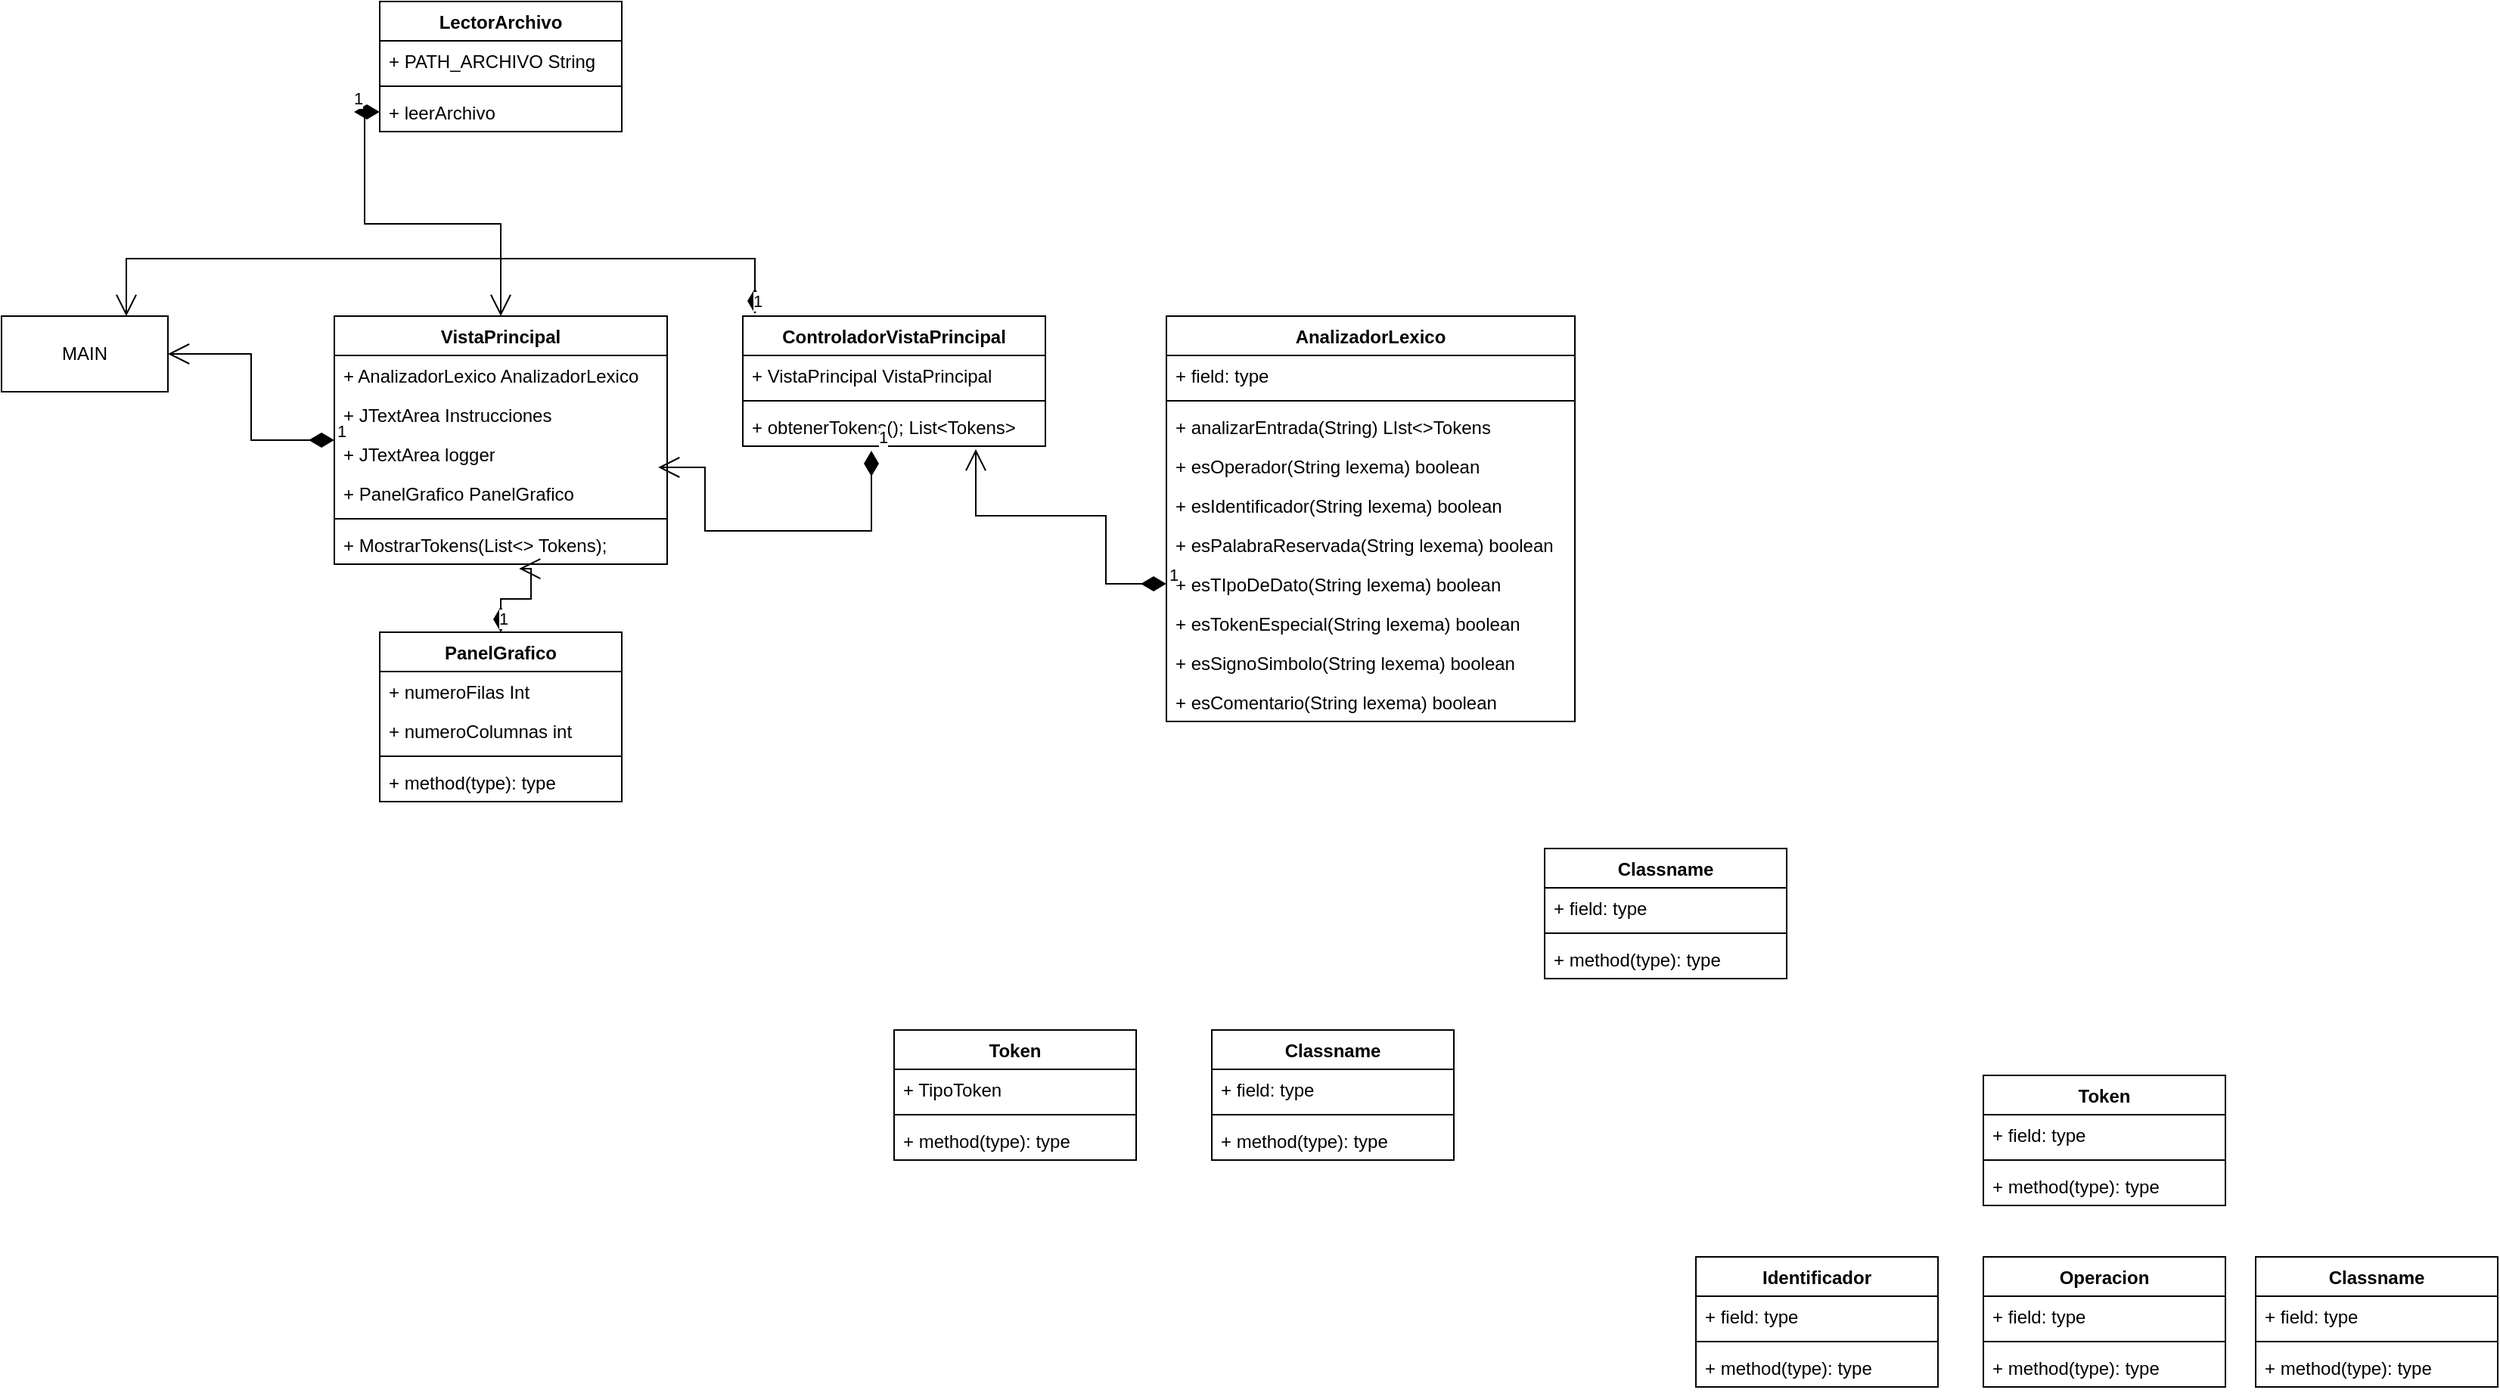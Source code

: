 <mxfile version="24.7.5">
  <diagram name="Página-1" id="cp4gGqg9yCFQFEQi2ayn">
    <mxGraphModel dx="962" dy="1614" grid="1" gridSize="10" guides="1" tooltips="1" connect="1" arrows="1" fold="1" page="1" pageScale="1" pageWidth="827" pageHeight="1169" math="0" shadow="0">
      <root>
        <mxCell id="0" />
        <mxCell id="1" parent="0" />
        <mxCell id="DFs7jf-N6p2Ro5SVg0W_-1" value="VistaPrincipal" style="swimlane;fontStyle=1;align=center;verticalAlign=top;childLayout=stackLayout;horizontal=1;startSize=26;horizontalStack=0;resizeParent=1;resizeParentMax=0;resizeLast=0;collapsible=1;marginBottom=0;whiteSpace=wrap;html=1;" parent="1" vertex="1">
          <mxGeometry x="240" y="38" width="220" height="164" as="geometry" />
        </mxCell>
        <mxCell id="DFs7jf-N6p2Ro5SVg0W_-2" value="+ AnalizadorLexico AnalizadorLexico" style="text;strokeColor=none;fillColor=none;align=left;verticalAlign=top;spacingLeft=4;spacingRight=4;overflow=hidden;rotatable=0;points=[[0,0.5],[1,0.5]];portConstraint=eastwest;whiteSpace=wrap;html=1;" parent="DFs7jf-N6p2Ro5SVg0W_-1" vertex="1">
          <mxGeometry y="26" width="220" height="26" as="geometry" />
        </mxCell>
        <mxCell id="DFs7jf-N6p2Ro5SVg0W_-59" value="+ JTextArea Instrucciones" style="text;strokeColor=none;fillColor=none;align=left;verticalAlign=top;spacingLeft=4;spacingRight=4;overflow=hidden;rotatable=0;points=[[0,0.5],[1,0.5]];portConstraint=eastwest;whiteSpace=wrap;html=1;" parent="DFs7jf-N6p2Ro5SVg0W_-1" vertex="1">
          <mxGeometry y="52" width="220" height="26" as="geometry" />
        </mxCell>
        <mxCell id="DFs7jf-N6p2Ro5SVg0W_-60" value="+ JTextArea logger" style="text;strokeColor=none;fillColor=none;align=left;verticalAlign=top;spacingLeft=4;spacingRight=4;overflow=hidden;rotatable=0;points=[[0,0.5],[1,0.5]];portConstraint=eastwest;whiteSpace=wrap;html=1;" parent="DFs7jf-N6p2Ro5SVg0W_-1" vertex="1">
          <mxGeometry y="78" width="220" height="26" as="geometry" />
        </mxCell>
        <mxCell id="DFs7jf-N6p2Ro5SVg0W_-61" value="+ PanelGrafico PanelGrafico" style="text;strokeColor=none;fillColor=none;align=left;verticalAlign=top;spacingLeft=4;spacingRight=4;overflow=hidden;rotatable=0;points=[[0,0.5],[1,0.5]];portConstraint=eastwest;whiteSpace=wrap;html=1;" parent="DFs7jf-N6p2Ro5SVg0W_-1" vertex="1">
          <mxGeometry y="104" width="220" height="26" as="geometry" />
        </mxCell>
        <mxCell id="DFs7jf-N6p2Ro5SVg0W_-3" value="" style="line;strokeWidth=1;fillColor=none;align=left;verticalAlign=middle;spacingTop=-1;spacingLeft=3;spacingRight=3;rotatable=0;labelPosition=right;points=[];portConstraint=eastwest;strokeColor=inherit;" parent="DFs7jf-N6p2Ro5SVg0W_-1" vertex="1">
          <mxGeometry y="130" width="220" height="8" as="geometry" />
        </mxCell>
        <mxCell id="DFs7jf-N6p2Ro5SVg0W_-4" value="+ MostrarTokens(List&amp;lt;&amp;gt; Tokens);" style="text;strokeColor=none;fillColor=none;align=left;verticalAlign=top;spacingLeft=4;spacingRight=4;overflow=hidden;rotatable=0;points=[[0,0.5],[1,0.5]];portConstraint=eastwest;whiteSpace=wrap;html=1;" parent="DFs7jf-N6p2Ro5SVg0W_-1" vertex="1">
          <mxGeometry y="138" width="220" height="26" as="geometry" />
        </mxCell>
        <mxCell id="DFs7jf-N6p2Ro5SVg0W_-5" value="ControladorVistaPrincipal" style="swimlane;fontStyle=1;align=center;verticalAlign=top;childLayout=stackLayout;horizontal=1;startSize=26;horizontalStack=0;resizeParent=1;resizeParentMax=0;resizeLast=0;collapsible=1;marginBottom=0;whiteSpace=wrap;html=1;" parent="1" vertex="1">
          <mxGeometry x="510" y="38" width="200" height="86" as="geometry" />
        </mxCell>
        <mxCell id="DFs7jf-N6p2Ro5SVg0W_-6" value="+ VistaPrincipal VistaPrincipal" style="text;strokeColor=none;fillColor=none;align=left;verticalAlign=top;spacingLeft=4;spacingRight=4;overflow=hidden;rotatable=0;points=[[0,0.5],[1,0.5]];portConstraint=eastwest;whiteSpace=wrap;html=1;" parent="DFs7jf-N6p2Ro5SVg0W_-5" vertex="1">
          <mxGeometry y="26" width="200" height="26" as="geometry" />
        </mxCell>
        <mxCell id="DFs7jf-N6p2Ro5SVg0W_-7" value="" style="line;strokeWidth=1;fillColor=none;align=left;verticalAlign=middle;spacingTop=-1;spacingLeft=3;spacingRight=3;rotatable=0;labelPosition=right;points=[];portConstraint=eastwest;strokeColor=inherit;" parent="DFs7jf-N6p2Ro5SVg0W_-5" vertex="1">
          <mxGeometry y="52" width="200" height="8" as="geometry" />
        </mxCell>
        <mxCell id="DFs7jf-N6p2Ro5SVg0W_-8" value="+ obtenerTokens(); List&amp;lt;Tokens&amp;gt;" style="text;strokeColor=none;fillColor=none;align=left;verticalAlign=top;spacingLeft=4;spacingRight=4;overflow=hidden;rotatable=0;points=[[0,0.5],[1,0.5]];portConstraint=eastwest;whiteSpace=wrap;html=1;" parent="DFs7jf-N6p2Ro5SVg0W_-5" vertex="1">
          <mxGeometry y="60" width="200" height="26" as="geometry" />
        </mxCell>
        <mxCell id="DFs7jf-N6p2Ro5SVg0W_-9" value="AnalizadorLexico" style="swimlane;fontStyle=1;align=center;verticalAlign=top;childLayout=stackLayout;horizontal=1;startSize=26;horizontalStack=0;resizeParent=1;resizeParentMax=0;resizeLast=0;collapsible=1;marginBottom=0;whiteSpace=wrap;html=1;" parent="1" vertex="1">
          <mxGeometry x="790" y="38" width="270" height="268" as="geometry" />
        </mxCell>
        <mxCell id="DFs7jf-N6p2Ro5SVg0W_-10" value="+ field: type" style="text;strokeColor=none;fillColor=none;align=left;verticalAlign=top;spacingLeft=4;spacingRight=4;overflow=hidden;rotatable=0;points=[[0,0.5],[1,0.5]];portConstraint=eastwest;whiteSpace=wrap;html=1;" parent="DFs7jf-N6p2Ro5SVg0W_-9" vertex="1">
          <mxGeometry y="26" width="270" height="26" as="geometry" />
        </mxCell>
        <mxCell id="DFs7jf-N6p2Ro5SVg0W_-11" value="" style="line;strokeWidth=1;fillColor=none;align=left;verticalAlign=middle;spacingTop=-1;spacingLeft=3;spacingRight=3;rotatable=0;labelPosition=right;points=[];portConstraint=eastwest;strokeColor=inherit;" parent="DFs7jf-N6p2Ro5SVg0W_-9" vertex="1">
          <mxGeometry y="52" width="270" height="8" as="geometry" />
        </mxCell>
        <mxCell id="DFs7jf-N6p2Ro5SVg0W_-12" value="+ analizarEntrada(String) LIst&amp;lt;&amp;gt;Tokens" style="text;strokeColor=none;fillColor=none;align=left;verticalAlign=top;spacingLeft=4;spacingRight=4;overflow=hidden;rotatable=0;points=[[0,0.5],[1,0.5]];portConstraint=eastwest;whiteSpace=wrap;html=1;" parent="DFs7jf-N6p2Ro5SVg0W_-9" vertex="1">
          <mxGeometry y="60" width="270" height="26" as="geometry" />
        </mxCell>
        <mxCell id="DFs7jf-N6p2Ro5SVg0W_-64" value="+ esOperador(String lexema) boolean" style="text;strokeColor=none;fillColor=none;align=left;verticalAlign=top;spacingLeft=4;spacingRight=4;overflow=hidden;rotatable=0;points=[[0,0.5],[1,0.5]];portConstraint=eastwest;whiteSpace=wrap;html=1;" parent="DFs7jf-N6p2Ro5SVg0W_-9" vertex="1">
          <mxGeometry y="86" width="270" height="26" as="geometry" />
        </mxCell>
        <mxCell id="DFs7jf-N6p2Ro5SVg0W_-65" value="+ esIdentificador(String lexema) boolean" style="text;strokeColor=none;fillColor=none;align=left;verticalAlign=top;spacingLeft=4;spacingRight=4;overflow=hidden;rotatable=0;points=[[0,0.5],[1,0.5]];portConstraint=eastwest;whiteSpace=wrap;html=1;" parent="DFs7jf-N6p2Ro5SVg0W_-9" vertex="1">
          <mxGeometry y="112" width="270" height="26" as="geometry" />
        </mxCell>
        <mxCell id="DFs7jf-N6p2Ro5SVg0W_-66" value="+ esPalabraReservada(String lexema) boolean" style="text;strokeColor=none;fillColor=none;align=left;verticalAlign=top;spacingLeft=4;spacingRight=4;overflow=hidden;rotatable=0;points=[[0,0.5],[1,0.5]];portConstraint=eastwest;whiteSpace=wrap;html=1;" parent="DFs7jf-N6p2Ro5SVg0W_-9" vertex="1">
          <mxGeometry y="138" width="270" height="26" as="geometry" />
        </mxCell>
        <mxCell id="DFs7jf-N6p2Ro5SVg0W_-67" value="+ esTIpoDeDato(String lexema) boolean" style="text;strokeColor=none;fillColor=none;align=left;verticalAlign=top;spacingLeft=4;spacingRight=4;overflow=hidden;rotatable=0;points=[[0,0.5],[1,0.5]];portConstraint=eastwest;whiteSpace=wrap;html=1;" parent="DFs7jf-N6p2Ro5SVg0W_-9" vertex="1">
          <mxGeometry y="164" width="270" height="26" as="geometry" />
        </mxCell>
        <mxCell id="DFs7jf-N6p2Ro5SVg0W_-68" value="+ esTokenEspecial(String lexema) boolean" style="text;strokeColor=none;fillColor=none;align=left;verticalAlign=top;spacingLeft=4;spacingRight=4;overflow=hidden;rotatable=0;points=[[0,0.5],[1,0.5]];portConstraint=eastwest;whiteSpace=wrap;html=1;" parent="DFs7jf-N6p2Ro5SVg0W_-9" vertex="1">
          <mxGeometry y="190" width="270" height="26" as="geometry" />
        </mxCell>
        <mxCell id="DFs7jf-N6p2Ro5SVg0W_-69" value="+ esSignoSimbolo(String lexema) boolean" style="text;strokeColor=none;fillColor=none;align=left;verticalAlign=top;spacingLeft=4;spacingRight=4;overflow=hidden;rotatable=0;points=[[0,0.5],[1,0.5]];portConstraint=eastwest;whiteSpace=wrap;html=1;" parent="DFs7jf-N6p2Ro5SVg0W_-9" vertex="1">
          <mxGeometry y="216" width="270" height="26" as="geometry" />
        </mxCell>
        <mxCell id="DFs7jf-N6p2Ro5SVg0W_-70" value="+ esComentario(String lexema) boolean" style="text;strokeColor=none;fillColor=none;align=left;verticalAlign=top;spacingLeft=4;spacingRight=4;overflow=hidden;rotatable=0;points=[[0,0.5],[1,0.5]];portConstraint=eastwest;whiteSpace=wrap;html=1;" parent="DFs7jf-N6p2Ro5SVg0W_-9" vertex="1">
          <mxGeometry y="242" width="270" height="26" as="geometry" />
        </mxCell>
        <mxCell id="DFs7jf-N6p2Ro5SVg0W_-13" value="LectorArchivo" style="swimlane;fontStyle=1;align=center;verticalAlign=top;childLayout=stackLayout;horizontal=1;startSize=26;horizontalStack=0;resizeParent=1;resizeParentMax=0;resizeLast=0;collapsible=1;marginBottom=0;whiteSpace=wrap;html=1;" parent="1" vertex="1">
          <mxGeometry x="270" y="-170" width="160" height="86" as="geometry" />
        </mxCell>
        <mxCell id="DFs7jf-N6p2Ro5SVg0W_-14" value="+ PATH_ARCHIVO String" style="text;strokeColor=none;fillColor=none;align=left;verticalAlign=top;spacingLeft=4;spacingRight=4;overflow=hidden;rotatable=0;points=[[0,0.5],[1,0.5]];portConstraint=eastwest;whiteSpace=wrap;html=1;" parent="DFs7jf-N6p2Ro5SVg0W_-13" vertex="1">
          <mxGeometry y="26" width="160" height="26" as="geometry" />
        </mxCell>
        <mxCell id="DFs7jf-N6p2Ro5SVg0W_-15" value="" style="line;strokeWidth=1;fillColor=none;align=left;verticalAlign=middle;spacingTop=-1;spacingLeft=3;spacingRight=3;rotatable=0;labelPosition=right;points=[];portConstraint=eastwest;strokeColor=inherit;" parent="DFs7jf-N6p2Ro5SVg0W_-13" vertex="1">
          <mxGeometry y="52" width="160" height="8" as="geometry" />
        </mxCell>
        <mxCell id="DFs7jf-N6p2Ro5SVg0W_-16" value="+ leerArchivo" style="text;strokeColor=none;fillColor=none;align=left;verticalAlign=top;spacingLeft=4;spacingRight=4;overflow=hidden;rotatable=0;points=[[0,0.5],[1,0.5]];portConstraint=eastwest;whiteSpace=wrap;html=1;" parent="DFs7jf-N6p2Ro5SVg0W_-13" vertex="1">
          <mxGeometry y="60" width="160" height="26" as="geometry" />
        </mxCell>
        <mxCell id="DFs7jf-N6p2Ro5SVg0W_-17" value="Token" style="swimlane;fontStyle=1;align=center;verticalAlign=top;childLayout=stackLayout;horizontal=1;startSize=26;horizontalStack=0;resizeParent=1;resizeParentMax=0;resizeLast=0;collapsible=1;marginBottom=0;whiteSpace=wrap;html=1;" parent="1" vertex="1">
          <mxGeometry x="1330" y="540" width="160" height="86" as="geometry" />
        </mxCell>
        <mxCell id="DFs7jf-N6p2Ro5SVg0W_-18" value="+ field: type" style="text;strokeColor=none;fillColor=none;align=left;verticalAlign=top;spacingLeft=4;spacingRight=4;overflow=hidden;rotatable=0;points=[[0,0.5],[1,0.5]];portConstraint=eastwest;whiteSpace=wrap;html=1;" parent="DFs7jf-N6p2Ro5SVg0W_-17" vertex="1">
          <mxGeometry y="26" width="160" height="26" as="geometry" />
        </mxCell>
        <mxCell id="DFs7jf-N6p2Ro5SVg0W_-19" value="" style="line;strokeWidth=1;fillColor=none;align=left;verticalAlign=middle;spacingTop=-1;spacingLeft=3;spacingRight=3;rotatable=0;labelPosition=right;points=[];portConstraint=eastwest;strokeColor=inherit;" parent="DFs7jf-N6p2Ro5SVg0W_-17" vertex="1">
          <mxGeometry y="52" width="160" height="8" as="geometry" />
        </mxCell>
        <mxCell id="DFs7jf-N6p2Ro5SVg0W_-20" value="+ method(type): type" style="text;strokeColor=none;fillColor=none;align=left;verticalAlign=top;spacingLeft=4;spacingRight=4;overflow=hidden;rotatable=0;points=[[0,0.5],[1,0.5]];portConstraint=eastwest;whiteSpace=wrap;html=1;" parent="DFs7jf-N6p2Ro5SVg0W_-17" vertex="1">
          <mxGeometry y="60" width="160" height="26" as="geometry" />
        </mxCell>
        <mxCell id="DFs7jf-N6p2Ro5SVg0W_-21" value="Identificador" style="swimlane;fontStyle=1;align=center;verticalAlign=top;childLayout=stackLayout;horizontal=1;startSize=26;horizontalStack=0;resizeParent=1;resizeParentMax=0;resizeLast=0;collapsible=1;marginBottom=0;whiteSpace=wrap;html=1;" parent="1" vertex="1">
          <mxGeometry x="1140" y="660" width="160" height="86" as="geometry" />
        </mxCell>
        <mxCell id="DFs7jf-N6p2Ro5SVg0W_-22" value="+ field: type" style="text;strokeColor=none;fillColor=none;align=left;verticalAlign=top;spacingLeft=4;spacingRight=4;overflow=hidden;rotatable=0;points=[[0,0.5],[1,0.5]];portConstraint=eastwest;whiteSpace=wrap;html=1;" parent="DFs7jf-N6p2Ro5SVg0W_-21" vertex="1">
          <mxGeometry y="26" width="160" height="26" as="geometry" />
        </mxCell>
        <mxCell id="DFs7jf-N6p2Ro5SVg0W_-23" value="" style="line;strokeWidth=1;fillColor=none;align=left;verticalAlign=middle;spacingTop=-1;spacingLeft=3;spacingRight=3;rotatable=0;labelPosition=right;points=[];portConstraint=eastwest;strokeColor=inherit;" parent="DFs7jf-N6p2Ro5SVg0W_-21" vertex="1">
          <mxGeometry y="52" width="160" height="8" as="geometry" />
        </mxCell>
        <mxCell id="DFs7jf-N6p2Ro5SVg0W_-24" value="+ method(type): type" style="text;strokeColor=none;fillColor=none;align=left;verticalAlign=top;spacingLeft=4;spacingRight=4;overflow=hidden;rotatable=0;points=[[0,0.5],[1,0.5]];portConstraint=eastwest;whiteSpace=wrap;html=1;" parent="DFs7jf-N6p2Ro5SVg0W_-21" vertex="1">
          <mxGeometry y="60" width="160" height="26" as="geometry" />
        </mxCell>
        <mxCell id="DFs7jf-N6p2Ro5SVg0W_-25" value="Classname" style="swimlane;fontStyle=1;align=center;verticalAlign=top;childLayout=stackLayout;horizontal=1;startSize=26;horizontalStack=0;resizeParent=1;resizeParentMax=0;resizeLast=0;collapsible=1;marginBottom=0;whiteSpace=wrap;html=1;" parent="1" vertex="1">
          <mxGeometry x="1510" y="660" width="160" height="86" as="geometry" />
        </mxCell>
        <mxCell id="DFs7jf-N6p2Ro5SVg0W_-26" value="+ field: type" style="text;strokeColor=none;fillColor=none;align=left;verticalAlign=top;spacingLeft=4;spacingRight=4;overflow=hidden;rotatable=0;points=[[0,0.5],[1,0.5]];portConstraint=eastwest;whiteSpace=wrap;html=1;" parent="DFs7jf-N6p2Ro5SVg0W_-25" vertex="1">
          <mxGeometry y="26" width="160" height="26" as="geometry" />
        </mxCell>
        <mxCell id="DFs7jf-N6p2Ro5SVg0W_-27" value="" style="line;strokeWidth=1;fillColor=none;align=left;verticalAlign=middle;spacingTop=-1;spacingLeft=3;spacingRight=3;rotatable=0;labelPosition=right;points=[];portConstraint=eastwest;strokeColor=inherit;" parent="DFs7jf-N6p2Ro5SVg0W_-25" vertex="1">
          <mxGeometry y="52" width="160" height="8" as="geometry" />
        </mxCell>
        <mxCell id="DFs7jf-N6p2Ro5SVg0W_-28" value="+ method(type): type" style="text;strokeColor=none;fillColor=none;align=left;verticalAlign=top;spacingLeft=4;spacingRight=4;overflow=hidden;rotatable=0;points=[[0,0.5],[1,0.5]];portConstraint=eastwest;whiteSpace=wrap;html=1;" parent="DFs7jf-N6p2Ro5SVg0W_-25" vertex="1">
          <mxGeometry y="60" width="160" height="26" as="geometry" />
        </mxCell>
        <mxCell id="DFs7jf-N6p2Ro5SVg0W_-29" value="Operacion" style="swimlane;fontStyle=1;align=center;verticalAlign=top;childLayout=stackLayout;horizontal=1;startSize=26;horizontalStack=0;resizeParent=1;resizeParentMax=0;resizeLast=0;collapsible=1;marginBottom=0;whiteSpace=wrap;html=1;" parent="1" vertex="1">
          <mxGeometry x="1330" y="660" width="160" height="86" as="geometry" />
        </mxCell>
        <mxCell id="DFs7jf-N6p2Ro5SVg0W_-30" value="+ field: type" style="text;strokeColor=none;fillColor=none;align=left;verticalAlign=top;spacingLeft=4;spacingRight=4;overflow=hidden;rotatable=0;points=[[0,0.5],[1,0.5]];portConstraint=eastwest;whiteSpace=wrap;html=1;" parent="DFs7jf-N6p2Ro5SVg0W_-29" vertex="1">
          <mxGeometry y="26" width="160" height="26" as="geometry" />
        </mxCell>
        <mxCell id="DFs7jf-N6p2Ro5SVg0W_-31" value="" style="line;strokeWidth=1;fillColor=none;align=left;verticalAlign=middle;spacingTop=-1;spacingLeft=3;spacingRight=3;rotatable=0;labelPosition=right;points=[];portConstraint=eastwest;strokeColor=inherit;" parent="DFs7jf-N6p2Ro5SVg0W_-29" vertex="1">
          <mxGeometry y="52" width="160" height="8" as="geometry" />
        </mxCell>
        <mxCell id="DFs7jf-N6p2Ro5SVg0W_-32" value="+ method(type): type" style="text;strokeColor=none;fillColor=none;align=left;verticalAlign=top;spacingLeft=4;spacingRight=4;overflow=hidden;rotatable=0;points=[[0,0.5],[1,0.5]];portConstraint=eastwest;whiteSpace=wrap;html=1;" parent="DFs7jf-N6p2Ro5SVg0W_-29" vertex="1">
          <mxGeometry y="60" width="160" height="26" as="geometry" />
        </mxCell>
        <mxCell id="DFs7jf-N6p2Ro5SVg0W_-33" value="PanelGrafico" style="swimlane;fontStyle=1;align=center;verticalAlign=top;childLayout=stackLayout;horizontal=1;startSize=26;horizontalStack=0;resizeParent=1;resizeParentMax=0;resizeLast=0;collapsible=1;marginBottom=0;whiteSpace=wrap;html=1;" parent="1" vertex="1">
          <mxGeometry x="270" y="247" width="160" height="112" as="geometry" />
        </mxCell>
        <mxCell id="DFs7jf-N6p2Ro5SVg0W_-34" value="+ numeroFilas Int" style="text;strokeColor=none;fillColor=none;align=left;verticalAlign=top;spacingLeft=4;spacingRight=4;overflow=hidden;rotatable=0;points=[[0,0.5],[1,0.5]];portConstraint=eastwest;whiteSpace=wrap;html=1;" parent="DFs7jf-N6p2Ro5SVg0W_-33" vertex="1">
          <mxGeometry y="26" width="160" height="26" as="geometry" />
        </mxCell>
        <mxCell id="DFs7jf-N6p2Ro5SVg0W_-62" value="+ numeroColumnas int" style="text;strokeColor=none;fillColor=none;align=left;verticalAlign=top;spacingLeft=4;spacingRight=4;overflow=hidden;rotatable=0;points=[[0,0.5],[1,0.5]];portConstraint=eastwest;whiteSpace=wrap;html=1;" parent="DFs7jf-N6p2Ro5SVg0W_-33" vertex="1">
          <mxGeometry y="52" width="160" height="26" as="geometry" />
        </mxCell>
        <mxCell id="DFs7jf-N6p2Ro5SVg0W_-35" value="" style="line;strokeWidth=1;fillColor=none;align=left;verticalAlign=middle;spacingTop=-1;spacingLeft=3;spacingRight=3;rotatable=0;labelPosition=right;points=[];portConstraint=eastwest;strokeColor=inherit;" parent="DFs7jf-N6p2Ro5SVg0W_-33" vertex="1">
          <mxGeometry y="78" width="160" height="8" as="geometry" />
        </mxCell>
        <mxCell id="DFs7jf-N6p2Ro5SVg0W_-36" value="+ method(type): type" style="text;strokeColor=none;fillColor=none;align=left;verticalAlign=top;spacingLeft=4;spacingRight=4;overflow=hidden;rotatable=0;points=[[0,0.5],[1,0.5]];portConstraint=eastwest;whiteSpace=wrap;html=1;" parent="DFs7jf-N6p2Ro5SVg0W_-33" vertex="1">
          <mxGeometry y="86" width="160" height="26" as="geometry" />
        </mxCell>
        <mxCell id="DFs7jf-N6p2Ro5SVg0W_-37" value="Classname" style="swimlane;fontStyle=1;align=center;verticalAlign=top;childLayout=stackLayout;horizontal=1;startSize=26;horizontalStack=0;resizeParent=1;resizeParentMax=0;resizeLast=0;collapsible=1;marginBottom=0;whiteSpace=wrap;html=1;" parent="1" vertex="1">
          <mxGeometry x="1040" y="390" width="160" height="86" as="geometry" />
        </mxCell>
        <mxCell id="DFs7jf-N6p2Ro5SVg0W_-38" value="+ field: type" style="text;strokeColor=none;fillColor=none;align=left;verticalAlign=top;spacingLeft=4;spacingRight=4;overflow=hidden;rotatable=0;points=[[0,0.5],[1,0.5]];portConstraint=eastwest;whiteSpace=wrap;html=1;" parent="DFs7jf-N6p2Ro5SVg0W_-37" vertex="1">
          <mxGeometry y="26" width="160" height="26" as="geometry" />
        </mxCell>
        <mxCell id="DFs7jf-N6p2Ro5SVg0W_-39" value="" style="line;strokeWidth=1;fillColor=none;align=left;verticalAlign=middle;spacingTop=-1;spacingLeft=3;spacingRight=3;rotatable=0;labelPosition=right;points=[];portConstraint=eastwest;strokeColor=inherit;" parent="DFs7jf-N6p2Ro5SVg0W_-37" vertex="1">
          <mxGeometry y="52" width="160" height="8" as="geometry" />
        </mxCell>
        <mxCell id="DFs7jf-N6p2Ro5SVg0W_-40" value="+ method(type): type" style="text;strokeColor=none;fillColor=none;align=left;verticalAlign=top;spacingLeft=4;spacingRight=4;overflow=hidden;rotatable=0;points=[[0,0.5],[1,0.5]];portConstraint=eastwest;whiteSpace=wrap;html=1;" parent="DFs7jf-N6p2Ro5SVg0W_-37" vertex="1">
          <mxGeometry y="60" width="160" height="26" as="geometry" />
        </mxCell>
        <mxCell id="DFs7jf-N6p2Ro5SVg0W_-49" value="Token" style="swimlane;fontStyle=1;align=center;verticalAlign=top;childLayout=stackLayout;horizontal=1;startSize=26;horizontalStack=0;resizeParent=1;resizeParentMax=0;resizeLast=0;collapsible=1;marginBottom=0;whiteSpace=wrap;html=1;" parent="1" vertex="1">
          <mxGeometry x="610" y="510" width="160" height="86" as="geometry" />
        </mxCell>
        <mxCell id="DFs7jf-N6p2Ro5SVg0W_-50" value="+ TipoToken&amp;nbsp;" style="text;strokeColor=none;fillColor=none;align=left;verticalAlign=top;spacingLeft=4;spacingRight=4;overflow=hidden;rotatable=0;points=[[0,0.5],[1,0.5]];portConstraint=eastwest;whiteSpace=wrap;html=1;" parent="DFs7jf-N6p2Ro5SVg0W_-49" vertex="1">
          <mxGeometry y="26" width="160" height="26" as="geometry" />
        </mxCell>
        <mxCell id="DFs7jf-N6p2Ro5SVg0W_-51" value="" style="line;strokeWidth=1;fillColor=none;align=left;verticalAlign=middle;spacingTop=-1;spacingLeft=3;spacingRight=3;rotatable=0;labelPosition=right;points=[];portConstraint=eastwest;strokeColor=inherit;" parent="DFs7jf-N6p2Ro5SVg0W_-49" vertex="1">
          <mxGeometry y="52" width="160" height="8" as="geometry" />
        </mxCell>
        <mxCell id="DFs7jf-N6p2Ro5SVg0W_-52" value="+ method(type): type" style="text;strokeColor=none;fillColor=none;align=left;verticalAlign=top;spacingLeft=4;spacingRight=4;overflow=hidden;rotatable=0;points=[[0,0.5],[1,0.5]];portConstraint=eastwest;whiteSpace=wrap;html=1;" parent="DFs7jf-N6p2Ro5SVg0W_-49" vertex="1">
          <mxGeometry y="60" width="160" height="26" as="geometry" />
        </mxCell>
        <mxCell id="DFs7jf-N6p2Ro5SVg0W_-53" value="Classname" style="swimlane;fontStyle=1;align=center;verticalAlign=top;childLayout=stackLayout;horizontal=1;startSize=26;horizontalStack=0;resizeParent=1;resizeParentMax=0;resizeLast=0;collapsible=1;marginBottom=0;whiteSpace=wrap;html=1;" parent="1" vertex="1">
          <mxGeometry x="820" y="510" width="160" height="86" as="geometry" />
        </mxCell>
        <mxCell id="DFs7jf-N6p2Ro5SVg0W_-54" value="+ field: type" style="text;strokeColor=none;fillColor=none;align=left;verticalAlign=top;spacingLeft=4;spacingRight=4;overflow=hidden;rotatable=0;points=[[0,0.5],[1,0.5]];portConstraint=eastwest;whiteSpace=wrap;html=1;" parent="DFs7jf-N6p2Ro5SVg0W_-53" vertex="1">
          <mxGeometry y="26" width="160" height="26" as="geometry" />
        </mxCell>
        <mxCell id="DFs7jf-N6p2Ro5SVg0W_-55" value="" style="line;strokeWidth=1;fillColor=none;align=left;verticalAlign=middle;spacingTop=-1;spacingLeft=3;spacingRight=3;rotatable=0;labelPosition=right;points=[];portConstraint=eastwest;strokeColor=inherit;" parent="DFs7jf-N6p2Ro5SVg0W_-53" vertex="1">
          <mxGeometry y="52" width="160" height="8" as="geometry" />
        </mxCell>
        <mxCell id="DFs7jf-N6p2Ro5SVg0W_-56" value="+ method(type): type" style="text;strokeColor=none;fillColor=none;align=left;verticalAlign=top;spacingLeft=4;spacingRight=4;overflow=hidden;rotatable=0;points=[[0,0.5],[1,0.5]];portConstraint=eastwest;whiteSpace=wrap;html=1;" parent="DFs7jf-N6p2Ro5SVg0W_-53" vertex="1">
          <mxGeometry y="60" width="160" height="26" as="geometry" />
        </mxCell>
        <mxCell id="DFs7jf-N6p2Ro5SVg0W_-57" value="MAIN" style="html=1;whiteSpace=wrap;" parent="1" vertex="1">
          <mxGeometry x="20" y="38" width="110" height="50" as="geometry" />
        </mxCell>
        <mxCell id="1epzwhusNUtS8vn1Xwgi-1" value="1" style="endArrow=open;html=1;endSize=12;startArrow=diamondThin;startSize=14;startFill=1;edgeStyle=orthogonalEdgeStyle;align=left;verticalAlign=bottom;rounded=0;entryX=1;entryY=0.5;entryDx=0;entryDy=0;exitX=0;exitY=0.154;exitDx=0;exitDy=0;exitPerimeter=0;" edge="1" parent="1" source="DFs7jf-N6p2Ro5SVg0W_-60" target="DFs7jf-N6p2Ro5SVg0W_-57">
          <mxGeometry x="-1" y="3" relative="1" as="geometry">
            <mxPoint x="140" y="330" as="sourcePoint" />
            <mxPoint x="300" y="330" as="targetPoint" />
          </mxGeometry>
        </mxCell>
        <mxCell id="1epzwhusNUtS8vn1Xwgi-2" value="1" style="endArrow=open;html=1;endSize=12;startArrow=diamondThin;startSize=14;startFill=1;edgeStyle=orthogonalEdgeStyle;align=left;verticalAlign=bottom;rounded=0;entryX=0.75;entryY=0;entryDx=0;entryDy=0;exitX=0.04;exitY=-0.017;exitDx=0;exitDy=0;exitPerimeter=0;" edge="1" parent="1" source="DFs7jf-N6p2Ro5SVg0W_-5" target="DFs7jf-N6p2Ro5SVg0W_-57">
          <mxGeometry x="-1" y="3" relative="1" as="geometry">
            <mxPoint x="340" y="130" as="sourcePoint" />
            <mxPoint x="500" y="130" as="targetPoint" />
            <Array as="points">
              <mxPoint x="518" />
              <mxPoint x="103" />
            </Array>
          </mxGeometry>
        </mxCell>
        <mxCell id="1epzwhusNUtS8vn1Xwgi-3" value="1" style="endArrow=open;html=1;endSize=12;startArrow=diamondThin;startSize=14;startFill=1;edgeStyle=orthogonalEdgeStyle;align=left;verticalAlign=bottom;rounded=0;exitX=0.5;exitY=0;exitDx=0;exitDy=0;entryX=0.555;entryY=1.115;entryDx=0;entryDy=0;entryPerimeter=0;" edge="1" parent="1" source="DFs7jf-N6p2Ro5SVg0W_-33" target="DFs7jf-N6p2Ro5SVg0W_-4">
          <mxGeometry x="-1" y="3" relative="1" as="geometry">
            <mxPoint x="500" y="200" as="sourcePoint" />
            <mxPoint x="660" y="200" as="targetPoint" />
            <Array as="points">
              <mxPoint x="350" y="225" />
              <mxPoint x="370" y="225" />
              <mxPoint x="370" y="205" />
            </Array>
          </mxGeometry>
        </mxCell>
        <mxCell id="1epzwhusNUtS8vn1Xwgi-4" value="1" style="endArrow=open;html=1;endSize=12;startArrow=diamondThin;startSize=14;startFill=1;edgeStyle=orthogonalEdgeStyle;align=left;verticalAlign=bottom;rounded=0;entryX=0.973;entryY=-0.154;entryDx=0;entryDy=0;entryPerimeter=0;exitX=0.425;exitY=1.115;exitDx=0;exitDy=0;exitPerimeter=0;" edge="1" parent="1" source="DFs7jf-N6p2Ro5SVg0W_-8" target="DFs7jf-N6p2Ro5SVg0W_-61">
          <mxGeometry x="-1" y="3" relative="1" as="geometry">
            <mxPoint x="500" y="200" as="sourcePoint" />
            <mxPoint x="660" y="200" as="targetPoint" />
            <Array as="points">
              <mxPoint x="595" y="180" />
              <mxPoint x="485" y="180" />
              <mxPoint x="485" y="138" />
            </Array>
          </mxGeometry>
        </mxCell>
        <mxCell id="1epzwhusNUtS8vn1Xwgi-5" value="1" style="endArrow=open;html=1;endSize=12;startArrow=diamondThin;startSize=14;startFill=1;edgeStyle=orthogonalEdgeStyle;align=left;verticalAlign=bottom;rounded=0;entryX=0.77;entryY=1.077;entryDx=0;entryDy=0;entryPerimeter=0;exitX=0;exitY=0.5;exitDx=0;exitDy=0;" edge="1" parent="1" source="DFs7jf-N6p2Ro5SVg0W_-67" target="DFs7jf-N6p2Ro5SVg0W_-8">
          <mxGeometry x="-1" y="3" relative="1" as="geometry">
            <mxPoint x="500" y="200" as="sourcePoint" />
            <mxPoint x="660" y="200" as="targetPoint" />
            <Array as="points">
              <mxPoint x="750" y="215" />
              <mxPoint x="750" y="170" />
              <mxPoint x="664" y="170" />
            </Array>
          </mxGeometry>
        </mxCell>
        <mxCell id="1epzwhusNUtS8vn1Xwgi-6" value="1" style="endArrow=open;html=1;endSize=12;startArrow=diamondThin;startSize=14;startFill=1;edgeStyle=orthogonalEdgeStyle;align=left;verticalAlign=bottom;rounded=0;entryX=0.5;entryY=0;entryDx=0;entryDy=0;" edge="1" parent="1" source="DFs7jf-N6p2Ro5SVg0W_-16" target="DFs7jf-N6p2Ro5SVg0W_-1">
          <mxGeometry x="-1" y="20" relative="1" as="geometry">
            <mxPoint x="360" y="-60" as="sourcePoint" />
            <mxPoint x="520" y="-60" as="targetPoint" />
            <mxPoint x="-19" y="-20" as="offset" />
          </mxGeometry>
        </mxCell>
      </root>
    </mxGraphModel>
  </diagram>
</mxfile>
